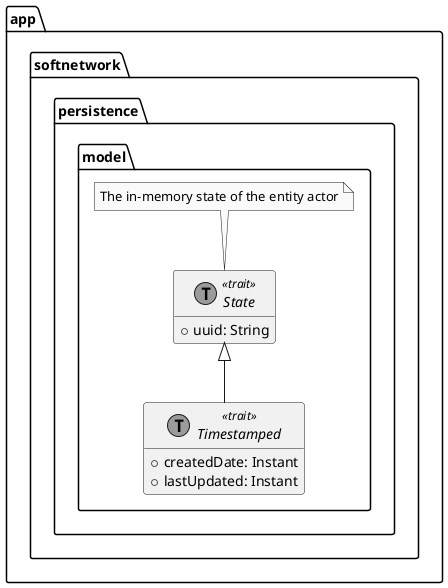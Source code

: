 @startuml State
hide empty members
skinparam monochrome true

package app.softnetwork.persistence.model {
    abstract State << (T,orchid) trait >> {
        +uuid: String
    }
    note top of State: The in-memory state of the entity actor
    abstract Timestamped << (T,orchid) trait >> extends State{
        +createdDate: Instant
        +lastUpdated: Instant
    }
}
@enduml
